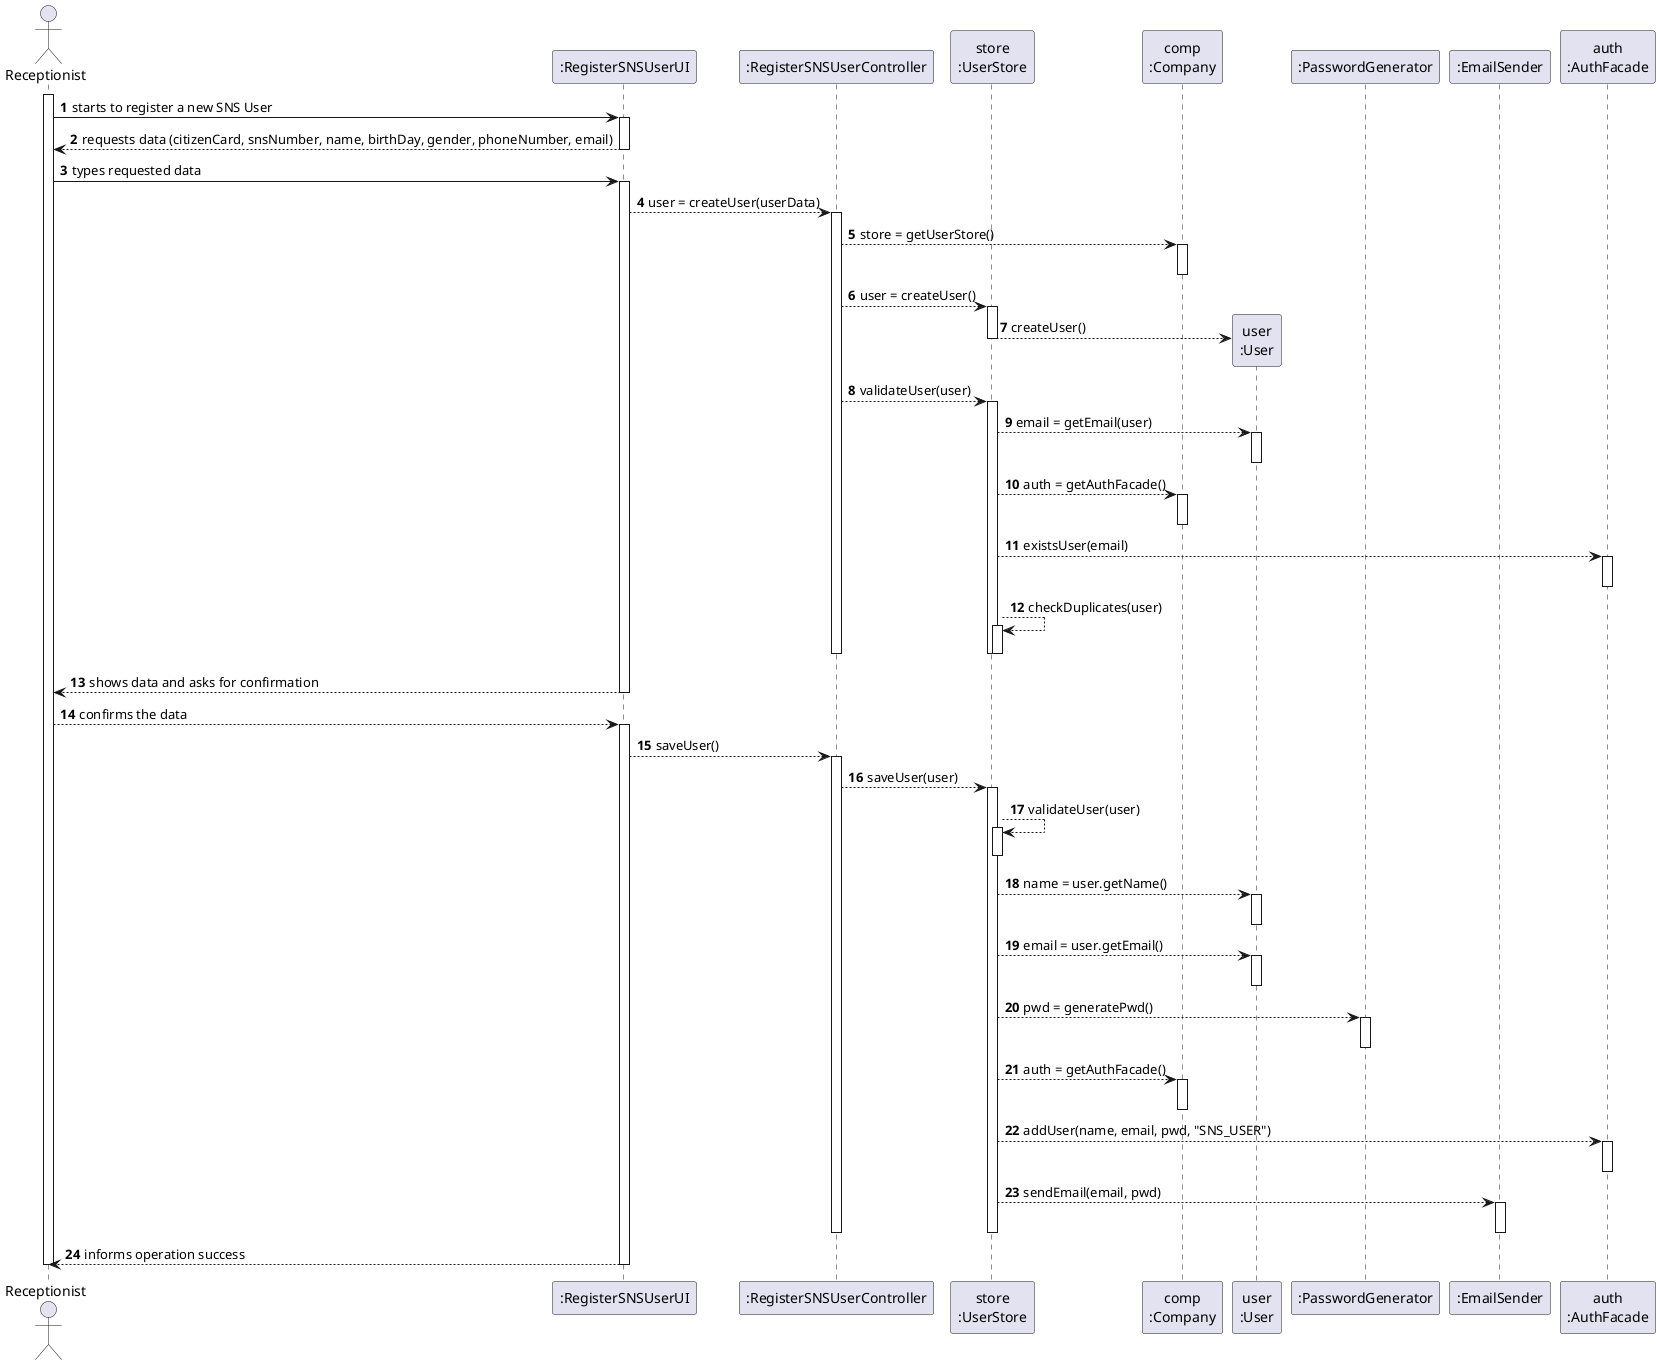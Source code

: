 @startuml Sequence Diagram
autonumber
'hide footbox
actor "Receptionist" as RECEPT

participant ":RegisterSNSUserUI" as UI
participant ":RegisterSNSUserController" as CTRL
participant "store\n:UserStore" as STORE
participant "comp\n:Company" as COMP
participant "user\n:User" as USER
participant ":PasswordGenerator" as PWDGEN
participant ":EmailSender" as EMAIL
participant "auth\n:AuthFacade" as AUTH
' participant "lstSnsU\n:List<SNSUser>" as LIST

activate RECEPT
RECEPT -> UI : starts to register a new SNS User
activate UI
UI --> RECEPT : requests data (citizenCard, snsNumber, name, birthDay, gender, phoneNumber, email)
deactivate UI

RECEPT -> UI : types requested data
activate UI

UI --> CTRL : user = createUser(userData)
activate CTRL

CTRL --> COMP : store = getUserStore()
activate COMP
deactivate COMP

CTRL --> STORE : user = createUser()
activate STORE

STORE --> USER** : createUser()

deactivate STORE

CTRL --> STORE : validateUser(user)
activate STORE

STORE --> USER : email = getEmail(user)
activate USER
deactivate USER

STORE --> COMP : auth = getAuthFacade()
activate COMP
deactivate COMP

STORE --> AUTH : existsUser(email)
activate AUTH
deactivate AUTH

STORE --> STORE : checkDuplicates(user)
activate STORE
deactivate STORE

deactivate STORE
deactivate CTRL

UI --> RECEPT : shows data and asks for confirmation
deactivate UI


RECEPT --> UI : confirms the data
activate UI

UI --> CTRL : saveUser()
activate CTRL

CTRL --> STORE : saveUser(user)
activate STORE

STORE --> STORE : validateUser(user)
activate STORE
deactivate STORE

STORE --> USER : name = user.getName()
activate USER
deactivate USER

STORE --> USER : email = user.getEmail()
activate USER
deactivate USER

STORE --> PWDGEN : pwd = generatePwd()
activate PWDGEN
deactivate PWDGEN

STORE --> COMP : auth = getAuthFacade()
activate COMP
deactivate COMP

STORE --> AUTH : addUser(name, email, pwd, "SNS_USER")
activate AUTH
deactivate AUTH

STORE --> EMAIL : sendEmail(email, pwd)
activate EMAIL
deactivate EMAIL

deactivate STORE
deactivate CTRL

UI --> RECEPT : informs operation success
deactivate UI

deactivate RECEPT

@enduml
